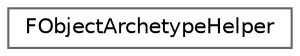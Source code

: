 digraph "Graphical Class Hierarchy"
{
 // INTERACTIVE_SVG=YES
 // LATEX_PDF_SIZE
  bgcolor="transparent";
  edge [fontname=Helvetica,fontsize=10,labelfontname=Helvetica,labelfontsize=10];
  node [fontname=Helvetica,fontsize=10,shape=box,height=0.2,width=0.4];
  rankdir="LR";
  Node0 [id="Node000000",label="FObjectArchetypeHelper",height=0.2,width=0.4,color="grey40", fillcolor="white", style="filled",URL="$df/da4/classFObjectArchetypeHelper.html",tooltip=" "];
}
